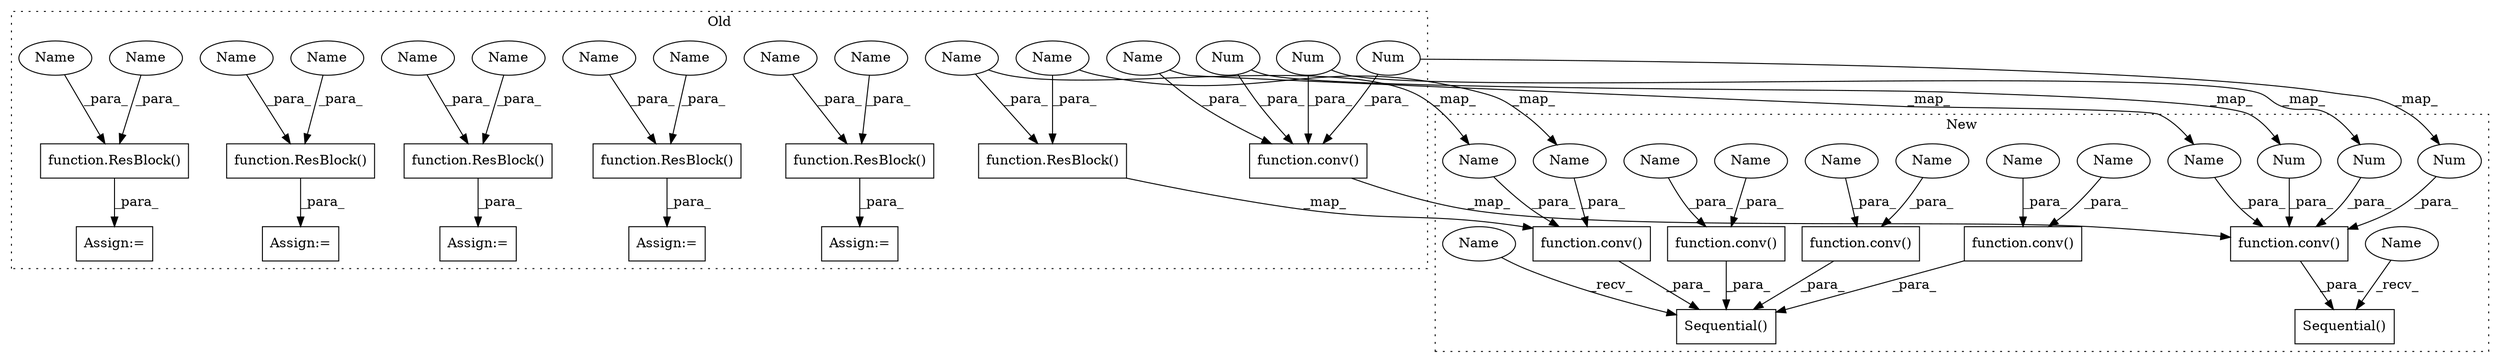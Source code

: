 digraph G {
subgraph cluster0 {
1 [label="function.ResBlock()" a="75" s="2010,2023" l="9,1" shape="box"];
5 [label="function.ResBlock()" a="75" s="2115,2128" l="9,1" shape="box"];
6 [label="Assign:=" a="68" s="2112" l="3" shape="box"];
7 [label="function.ResBlock()" a="75" s="2185,2198" l="9,1" shape="box"];
8 [label="Assign:=" a="68" s="2182" l="3" shape="box"];
9 [label="function.ResBlock()" a="75" s="2080,2093" l="9,1" shape="box"];
10 [label="Assign:=" a="68" s="2077" l="3" shape="box"];
11 [label="function.ResBlock()" a="75" s="2045,2058" l="9,1" shape="box"];
12 [label="Assign:=" a="68" s="2042" l="3" shape="box"];
13 [label="function.ResBlock()" a="75" s="2150,2163" l="9,1" shape="box"];
14 [label="Assign:=" a="68" s="2147" l="3" shape="box"];
17 [label="function.conv()" a="75" s="1962,1988" l="5,1" shape="box"];
20 [label="Num" a="76" s="1984" l="1" shape="ellipse"];
22 [label="Num" a="76" s="1981" l="1" shape="ellipse"];
24 [label="Num" a="76" s="1987" l="1" shape="ellipse"];
37 [label="Name" a="87" s="2022" l="1" shape="ellipse"];
38 [label="Name" a="87" s="2159" l="1" shape="ellipse"];
39 [label="Name" a="87" s="2054" l="1" shape="ellipse"];
40 [label="Name" a="87" s="2127" l="1" shape="ellipse"];
41 [label="Name" a="87" s="2057" l="1" shape="ellipse"];
42 [label="Name" a="87" s="1978" l="1" shape="ellipse"];
43 [label="Name" a="87" s="2197" l="1" shape="ellipse"];
44 [label="Name" a="87" s="2162" l="1" shape="ellipse"];
45 [label="Name" a="87" s="2194" l="1" shape="ellipse"];
46 [label="Name" a="87" s="2092" l="1" shape="ellipse"];
47 [label="Name" a="87" s="2089" l="1" shape="ellipse"];
48 [label="Name" a="87" s="2124" l="1" shape="ellipse"];
49 [label="Name" a="87" s="2019" l="1" shape="ellipse"];
label = "Old";
style="dotted";
}
subgraph cluster1 {
2 [label="function.conv()" a="75" s="1200,1209" l="5,1" shape="box"];
3 [label="Sequential()" a="75" s="1173,1378" l="27,11" shape="box"];
4 [label="function.conv()" a="75" s="1296,1305" l="5,1" shape="box"];
15 [label="Sequential()" a="75" s="1078,1132" l="27,15" shape="box"];
16 [label="function.conv()" a="75" s="1224,1233" l="5,1" shape="box"];
18 [label="function.conv()" a="75" s="1105,1131" l="5,1" shape="box"];
19 [label="Num" a="76" s="1127" l="1" shape="ellipse"];
21 [label="Num" a="76" s="1124" l="1" shape="ellipse"];
23 [label="Num" a="76" s="1130" l="1" shape="ellipse"];
25 [label="function.conv()" a="75" s="1368,1377" l="5,1" shape="box"];
26 [label="Name" a="87" s="1078" l="2" shape="ellipse"];
27 [label="Name" a="87" s="1173" l="2" shape="ellipse"];
28 [label="Name" a="87" s="1304" l="1" shape="ellipse"];
29 [label="Name" a="87" s="1208" l="1" shape="ellipse"];
30 [label="Name" a="87" s="1121" l="1" shape="ellipse"];
31 [label="Name" a="87" s="1373" l="1" shape="ellipse"];
32 [label="Name" a="87" s="1232" l="1" shape="ellipse"];
33 [label="Name" a="87" s="1205" l="1" shape="ellipse"];
34 [label="Name" a="87" s="1229" l="1" shape="ellipse"];
35 [label="Name" a="87" s="1301" l="1" shape="ellipse"];
36 [label="Name" a="87" s="1376" l="1" shape="ellipse"];
label = "New";
style="dotted";
}
1 -> 2 [label="_map_"];
2 -> 3 [label="_para_"];
4 -> 3 [label="_para_"];
5 -> 6 [label="_para_"];
7 -> 8 [label="_para_"];
9 -> 10 [label="_para_"];
11 -> 12 [label="_para_"];
13 -> 14 [label="_para_"];
16 -> 3 [label="_para_"];
17 -> 18 [label="_map_"];
18 -> 15 [label="_para_"];
19 -> 18 [label="_para_"];
20 -> 17 [label="_para_"];
20 -> 19 [label="_map_"];
21 -> 18 [label="_para_"];
22 -> 17 [label="_para_"];
22 -> 21 [label="_map_"];
23 -> 18 [label="_para_"];
24 -> 23 [label="_map_"];
24 -> 17 [label="_para_"];
25 -> 3 [label="_para_"];
26 -> 15 [label="_recv_"];
27 -> 3 [label="_recv_"];
28 -> 4 [label="_para_"];
29 -> 2 [label="_para_"];
30 -> 18 [label="_para_"];
31 -> 25 [label="_para_"];
32 -> 16 [label="_para_"];
33 -> 2 [label="_para_"];
34 -> 16 [label="_para_"];
35 -> 4 [label="_para_"];
36 -> 25 [label="_para_"];
37 -> 29 [label="_map_"];
37 -> 1 [label="_para_"];
38 -> 13 [label="_para_"];
39 -> 11 [label="_para_"];
40 -> 5 [label="_para_"];
41 -> 11 [label="_para_"];
42 -> 30 [label="_map_"];
42 -> 17 [label="_para_"];
43 -> 7 [label="_para_"];
44 -> 13 [label="_para_"];
45 -> 7 [label="_para_"];
46 -> 9 [label="_para_"];
47 -> 9 [label="_para_"];
48 -> 5 [label="_para_"];
49 -> 1 [label="_para_"];
49 -> 33 [label="_map_"];
}